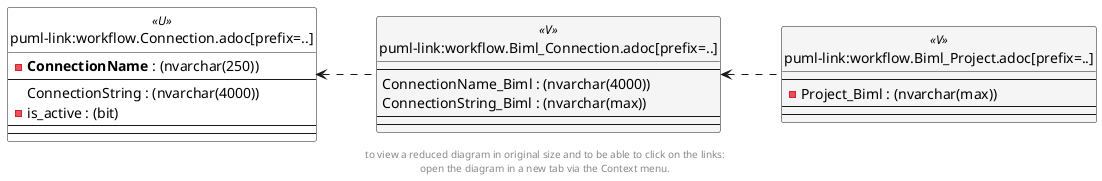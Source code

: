 @startuml
left to right direction
'top to bottom direction
hide circle
'avoide "." issues:
set namespaceSeparator none


skinparam class {
  BackgroundColor White
  BackgroundColor<<FN>> Yellow
  BackgroundColor<<FS>> Yellow
  BackgroundColor<<FT>> LightGray
  BackgroundColor<<IF>> Yellow
  BackgroundColor<<IS>> Yellow
  BackgroundColor<<P>> Aqua
  BackgroundColor<<PC>> Aqua
  BackgroundColor<<SN>> Yellow
  BackgroundColor<<SO>> SlateBlue
  BackgroundColor<<TF>> LightGray
  BackgroundColor<<TR>> Tomato
  BackgroundColor<<U>> White
  BackgroundColor<<V>> WhiteSmoke
  BackgroundColor<<X>> Aqua
}


entity "puml-link:workflow.Biml_Connection.adoc[prefix=..]" as workflow.Biml_Connection << V >> {
  --
  ConnectionName_Biml : (nvarchar(4000))
  ConnectionString_Biml : (nvarchar(max))
  --
  --
}

entity "puml-link:workflow.Biml_Project.adoc[prefix=..]" as workflow.Biml_Project << V >> {
  --
  - Project_Biml : (nvarchar(max))
  --
  --
}

entity "puml-link:workflow.Connection.adoc[prefix=..]" as workflow.Connection << U >> {
  - **ConnectionName** : (nvarchar(250))
  --
  ConnectionString : (nvarchar(4000))
  - is_active : (bit)
  --
  --
}

workflow.Biml_Connection <.. workflow.Biml_Project
workflow.Connection <.. workflow.Biml_Connection

footer
to view a reduced diagram in original size and to be able to click on the links:
open the diagram in a new tab via the Context menu.
end footer

@enduml

